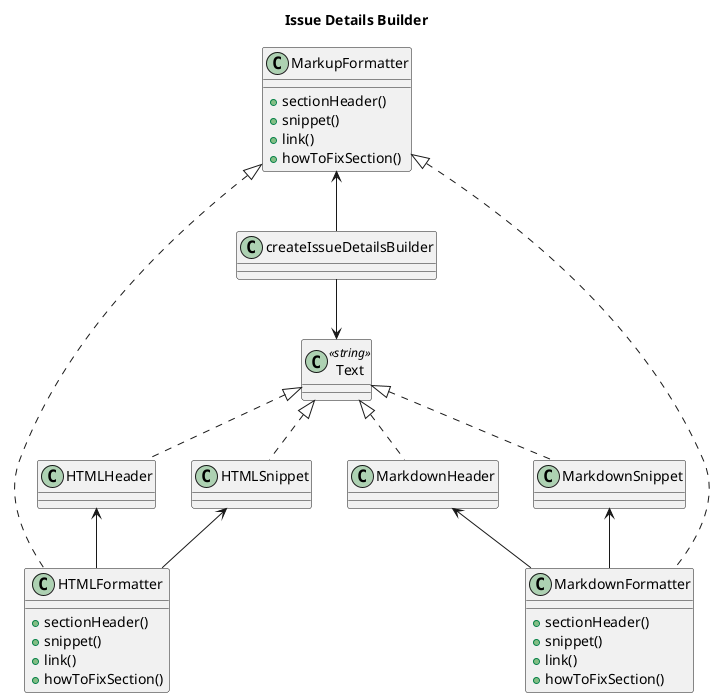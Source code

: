 ' Copyright (c) Microsoft Corporation. All rights reserved.
' Licensed under the MIT License.
@startuml

title Issue Details Builder

class MarkupFormatter {
 +sectionHeader()
 +snippet()
 +link()
 +howToFixSection()
}

class HTMLFormatter {
 +sectionHeader()
 +snippet()
 +link()
 +howToFixSection()
}

class MarkdownFormatter {
 +sectionHeader()
 +snippet()
 +link()
 +howToFixSection()
}

class Text <<string>>
class HTMLHeader
class MarkdownHeader

class HTMLSnippet
class MarkdownSnippet

class createIssueDetailsBuilder

MarkupFormatter <-- createIssueDetailsBuilder

createIssueDetailsBuilder --> Text

MarkupFormatter <|.. HTMLFormatter
MarkupFormatter <|.. MarkdownFormatter

Text <|.. MarkdownHeader
Text <|.. HTMLHeader
Text <|.. HTMLSnippet
Text <|.. MarkdownSnippet

HTMLHeader <-- HTMLFormatter
HTMLSnippet <-- HTMLFormatter
MarkdownHeader <-- MarkdownFormatter
MarkdownSnippet <-- MarkdownFormatter

@enduml
